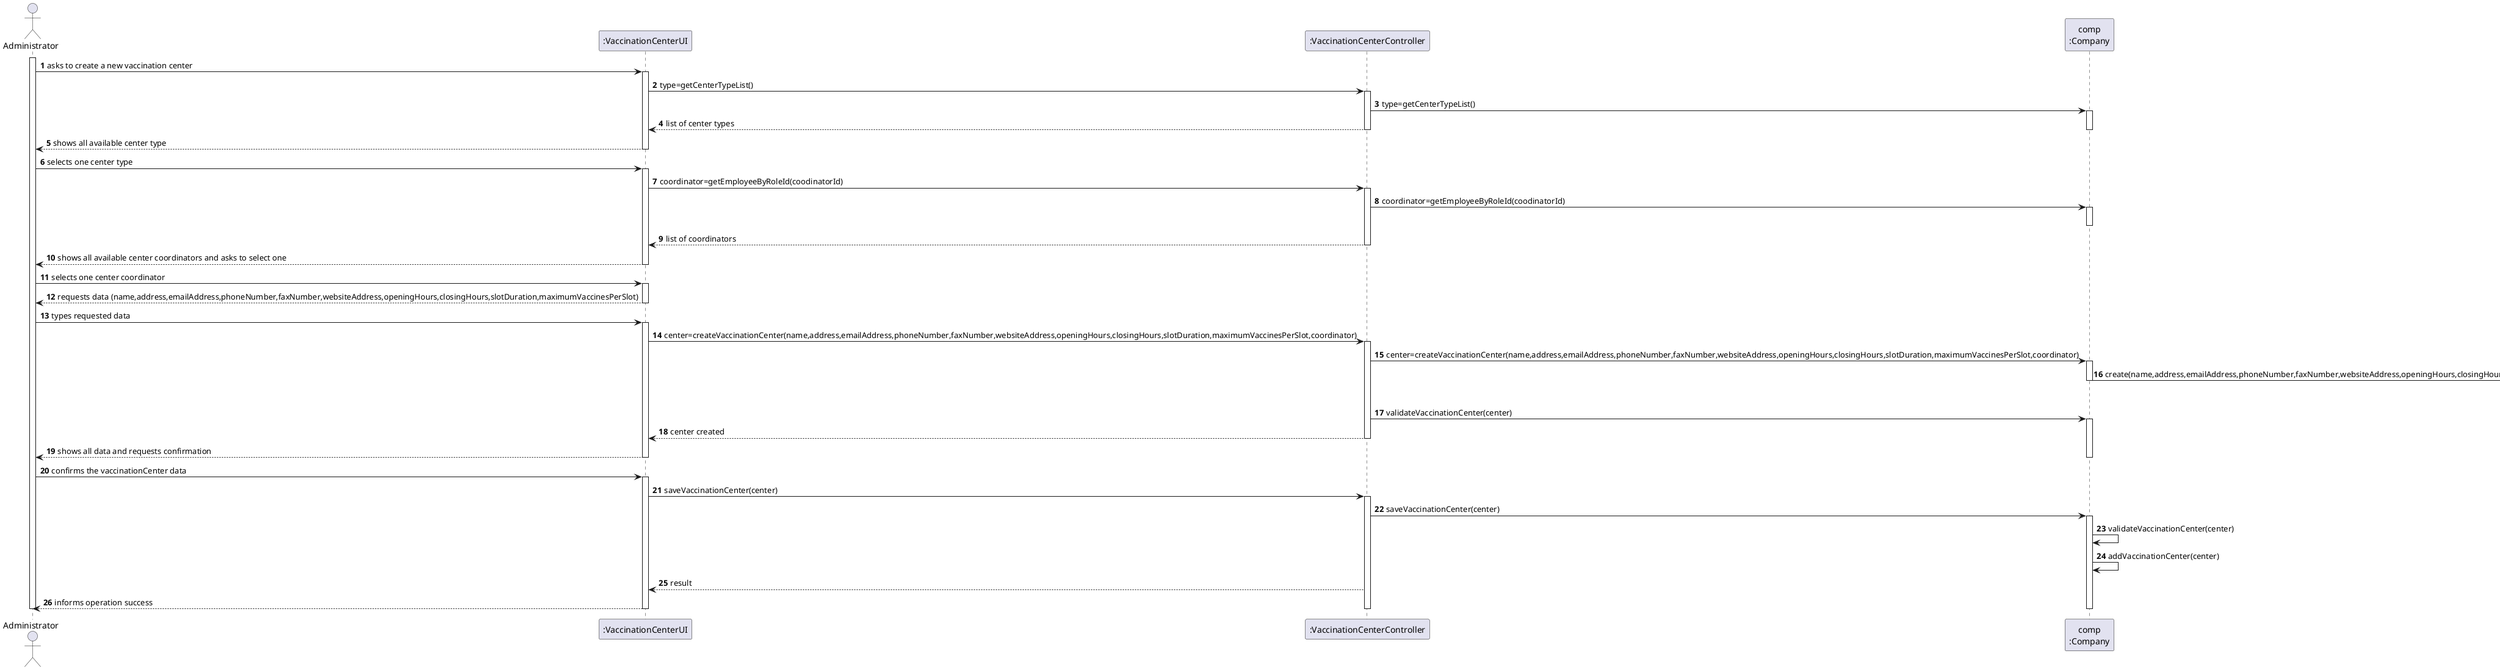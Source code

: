 @startuml US09_SD
autonumber
actor "Administrator" as ADM

participant ":VaccinationCenterUI" as UI
participant ":VaccinationCenterController" as CTRL
participant "comp\n:Company" as COMP

activate ADM
ADM -> UI : asks to create a new vaccination center
activate UI

UI -> CTRL : type=getCenterTypeList()
activate CTRL

CTRL-> COMP : type=getCenterTypeList()
activate COMP

CTRL --> UI : list of center types
deactivate CTRL
deactivate COMP

UI --> ADM : shows all available center type
deactivate UI

ADM -> UI : selects one center type
activate UI

UI -> CTRL : coordinator=getEmployeeByRoleId(coodinatorId)
activate CTRL

CTRL -> COMP : coordinator=getEmployeeByRoleId(coodinatorId)
activate COMP
deactivate COMP

CTRL --> UI : list of coordinators
deactivate CTRL

UI --> ADM : shows all available center coordinators and asks to select one
deactivate UI

ADM -> UI : selects one center coordinator
activate UI

UI --> ADM : requests data (name,address,emailAddress,phoneNumber,faxNumber,websiteAddress,openingHours,closingHours,slotDuration,maximumVaccinesPerSlot)
deactivate UI

ADM -> UI : types requested data
activate UI

UI -> CTRL : center=createVaccinationCenter(name,address,emailAddress,phoneNumber,faxNumber,websiteAddress,openingHours,closingHours,slotDuration,maximumVaccinesPerSlot,coordinator)
activate CTRL

CTRL-> COMP : center=createVaccinationCenter(name,address,emailAddress,phoneNumber,faxNumber,websiteAddress,openingHours,closingHours,slotDuration,maximumVaccinesPerSlot,coordinator)
activate COMP

create "center\n:VaccinationCenter" as CENTER
COMP -> CENTER : create(name,address,emailAddress,phoneNumber,faxNumber,websiteAddress,openingHours,closingHours,slotDuration,maximumVaccinesPerSlot,coordinator)
deactivate COMP

CTRL -> COMP: validateVaccinationCenter(center)
activate COMP

CTRL --> UI : center created
deactivate CTRL

UI --> ADM: shows all data and requests confirmation
deactivate COMP
deactivate CTRL
deactivate UI

ADM -> UI : confirms the vaccinationCenter data
activate UI
UI -> CTRL : saveVaccinationCenter(center)
activate CTRL

CTRL -> COMP : saveVaccinationCenter(center)
activate COMP

COMP -> COMP : validateVaccinationCenter(center)
COMP -> COMP : addVaccinationCenter(center)

CTRL --> UI : result

UI --> ADM : informs operation success
deactivate COMP
deactivate CTRL
deactivate UI

deactivate ADM

@enduml
